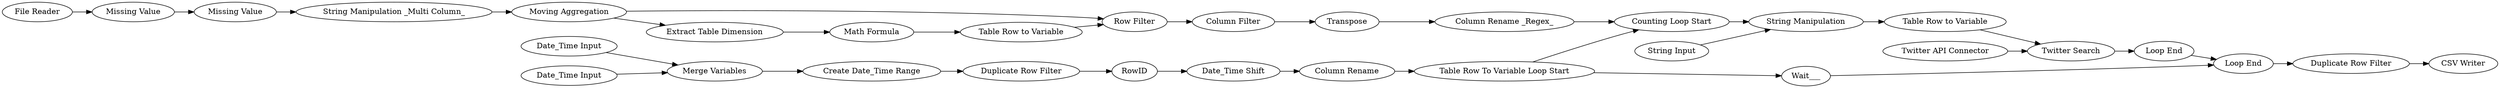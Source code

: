 digraph {
	"3746358530176743685_1447" [label="File Reader"]
	"3746358530176743685_1394" [label="String Manipulation"]
	"786497848987316494_1436" [label="Column Rename"]
	"3746358530176743685_1455" [label="CSV Writer"]
	"5564292467583562933_1351" [label="Missing Value"]
	"3746358530176743685_1437" [label="Date_Time Input"]
	"3746358530176743685_1449" [label="Loop End"]
	"3746358530176743685_7" [label=Wait___]
	"3746358530176743685_1439" [label="Date_Time Input"]
	"2721214481489927922_1385" [label="Math Formula"]
	"3746358530176743685_1388" [label="Column Rename _Regex_"]
	"2721214481489927922_1386" [label="Table Row to Variable"]
	"786497848987316494_1391" [label="Create Date_Time Range"]
	"3746358530176743685_1349" [label="Row Filter"]
	"5564292467583562933_1352" [label="String Manipulation _Multi Column_"]
	"786497848987316494_1435" [label="Date_Time Shift"]
	"786497848987316494_1405" [label=RowID]
	"3746358530176743685_1398" [label="Twitter Search"]
	"3746358530176743685_1368" [label="Duplicate Row Filter"]
	"786497848987316494_1392" [label="Duplicate Row Filter"]
	"3746358530176743685_1351" [label="Column Filter"]
	"3746358530176743685_1393" [label="Table Row To Variable Loop Start"]
	"786497848987316494_1390" [label="Merge Variables"]
	"3746358530176743685_1352" [label=Transpose]
	"3746358530176743685_417" [label="Twitter API Connector"]
	"3746358530176743685_1446" [label="Missing Value"]
	"3746358530176743685_1450" [label="Loop End"]
	"3746358530176743685_1448" [label="Table Row to Variable"]
	"3746358530176743685_1395" [label="Counting Loop Start"]
	"2721214481489927922_1380" [label="Extract Table Dimension"]
	"3746358530176743685_1348" [label="Moving Aggregation"]
	"3746358530176743685_1454" [label="String Input"]
	"3746358530176743685_1393" -> "3746358530176743685_1395"
	"786497848987316494_1391" -> "786497848987316494_1392"
	"3746358530176743685_7" -> "3746358530176743685_1450"
	"3746358530176743685_1398" -> "3746358530176743685_1449"
	"786497848987316494_1435" -> "786497848987316494_1436"
	"3746358530176743685_1449" -> "3746358530176743685_1450"
	"3746358530176743685_1448" -> "3746358530176743685_1398"
	"786497848987316494_1436" -> "3746358530176743685_1393"
	"3746358530176743685_1352" -> "3746358530176743685_1388"
	"5564292467583562933_1351" -> "5564292467583562933_1352"
	"2721214481489927922_1386" -> "3746358530176743685_1349"
	"786497848987316494_1392" -> "786497848987316494_1405"
	"3746358530176743685_1437" -> "786497848987316494_1390"
	"3746358530176743685_1394" -> "3746358530176743685_1448"
	"5564292467583562933_1352" -> "3746358530176743685_1348"
	"3746358530176743685_1447" -> "3746358530176743685_1446"
	"3746358530176743685_1450" -> "3746358530176743685_1368"
	"3746358530176743685_1454" -> "3746358530176743685_1394"
	"3746358530176743685_1348" -> "2721214481489927922_1380"
	"2721214481489927922_1385" -> "2721214481489927922_1386"
	"3746358530176743685_417" -> "3746358530176743685_1398"
	"3746358530176743685_1393" -> "3746358530176743685_7"
	"3746358530176743685_1388" -> "3746358530176743685_1395"
	"3746358530176743685_1395" -> "3746358530176743685_1394"
	"3746358530176743685_1439" -> "786497848987316494_1390"
	"3746358530176743685_1446" -> "5564292467583562933_1351"
	"3746358530176743685_1348" -> "3746358530176743685_1349"
	"786497848987316494_1390" -> "786497848987316494_1391"
	"2721214481489927922_1380" -> "2721214481489927922_1385"
	"3746358530176743685_1368" -> "3746358530176743685_1455"
	"3746358530176743685_1349" -> "3746358530176743685_1351"
	"3746358530176743685_1351" -> "3746358530176743685_1352"
	"786497848987316494_1405" -> "786497848987316494_1435"
	rankdir=LR
}

